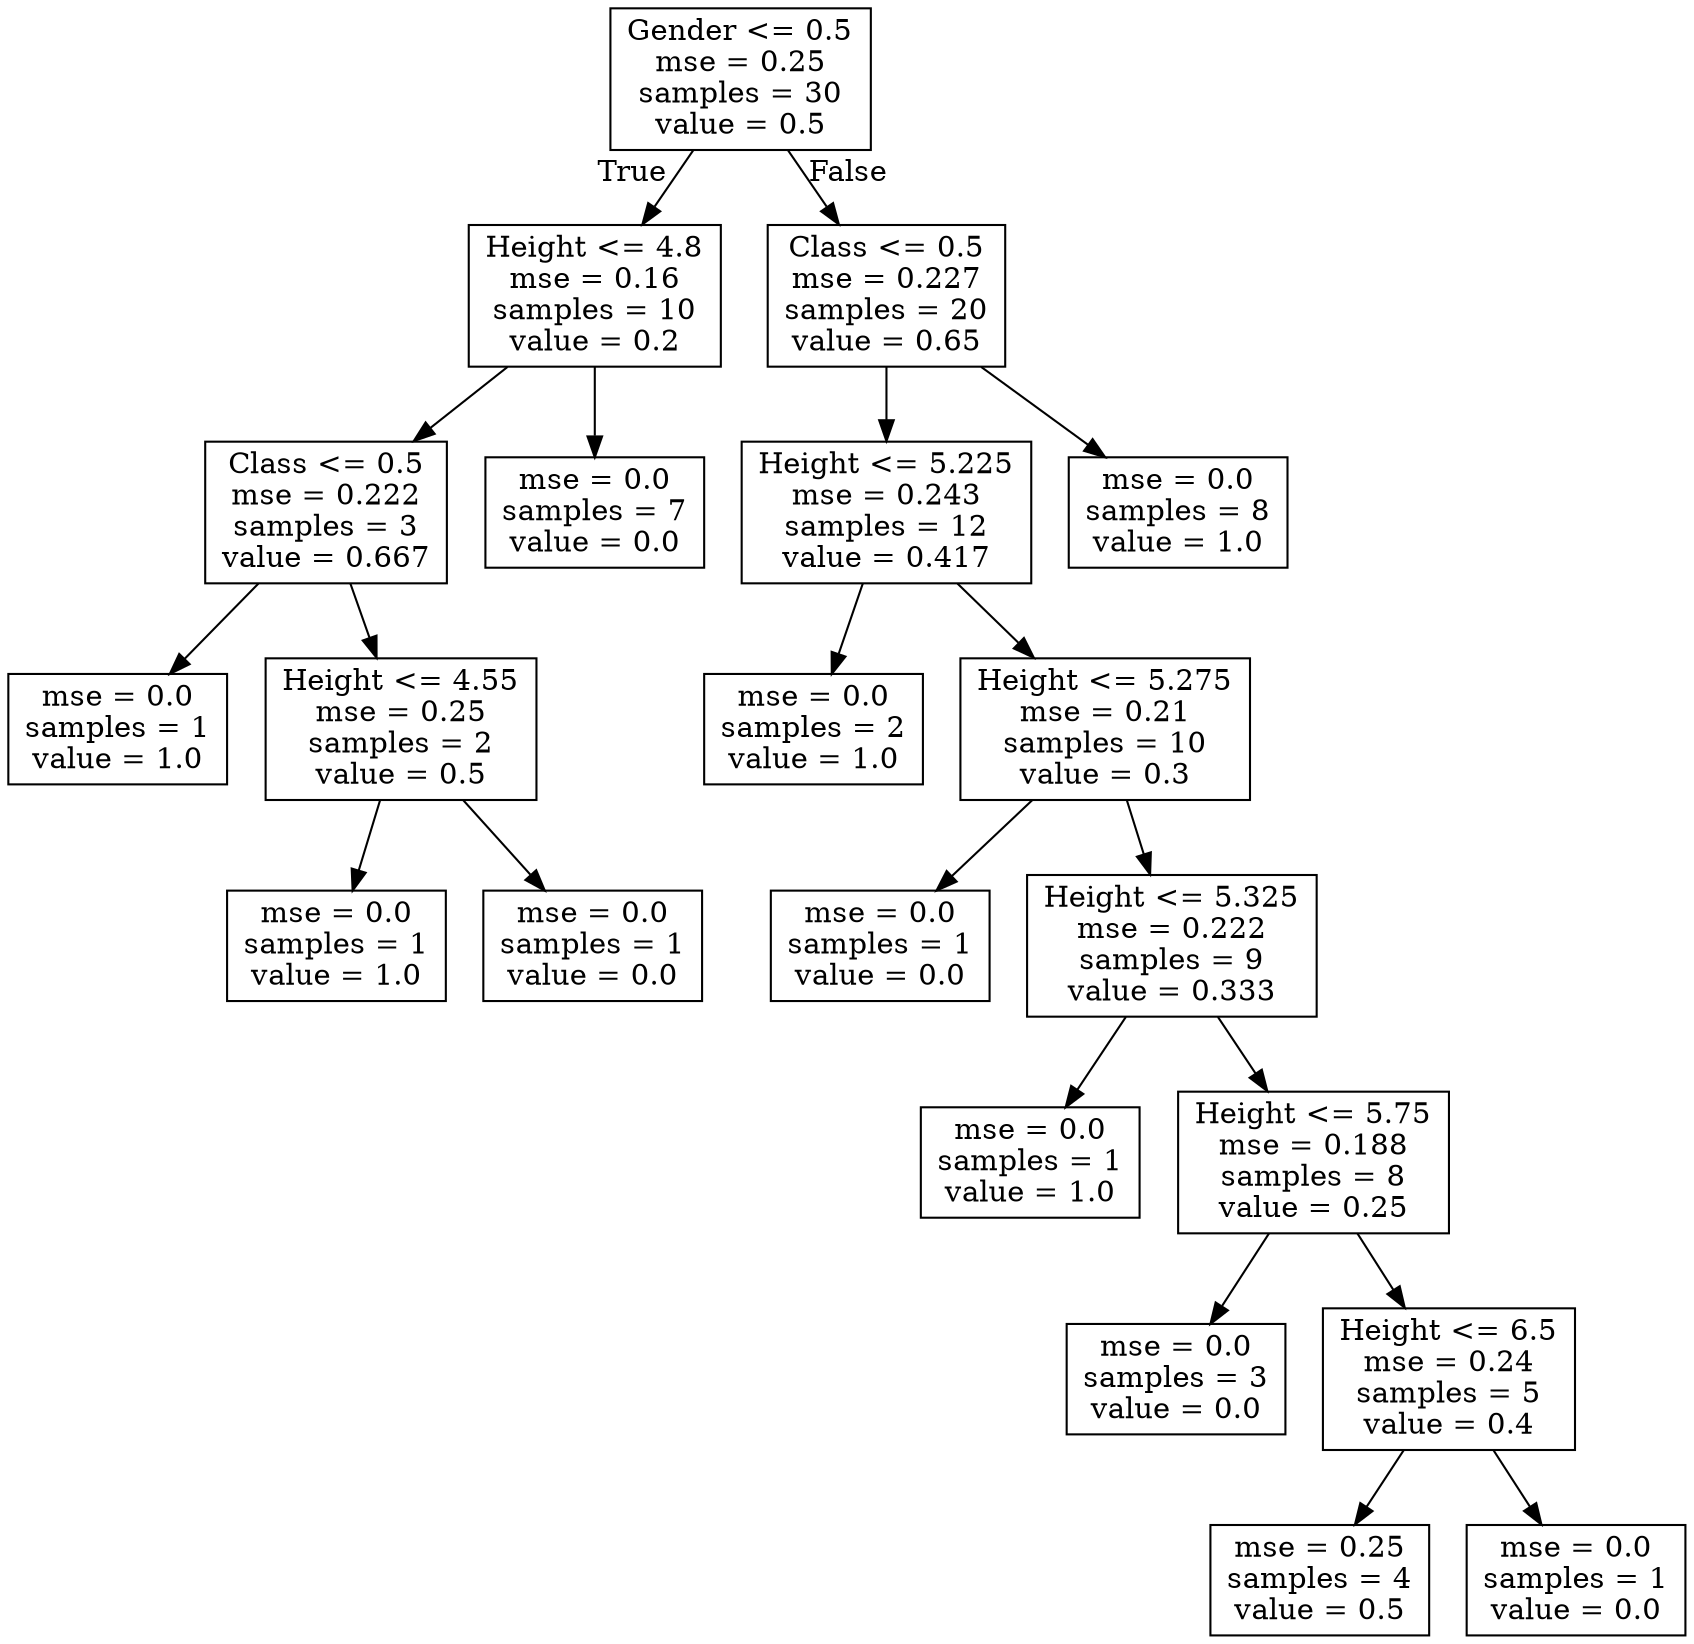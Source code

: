 digraph Tree {
node [shape=box] ;
0 [label="Gender <= 0.5\nmse = 0.25\nsamples = 30\nvalue = 0.5"] ;
1 [label="Height <= 4.8\nmse = 0.16\nsamples = 10\nvalue = 0.2"] ;
0 -> 1 [labeldistance=2.5, labelangle=45, headlabel="True"] ;
2 [label="Class <= 0.5\nmse = 0.222\nsamples = 3\nvalue = 0.667"] ;
1 -> 2 ;
3 [label="mse = 0.0\nsamples = 1\nvalue = 1.0"] ;
2 -> 3 ;
4 [label="Height <= 4.55\nmse = 0.25\nsamples = 2\nvalue = 0.5"] ;
2 -> 4 ;
5 [label="mse = 0.0\nsamples = 1\nvalue = 1.0"] ;
4 -> 5 ;
6 [label="mse = 0.0\nsamples = 1\nvalue = 0.0"] ;
4 -> 6 ;
7 [label="mse = 0.0\nsamples = 7\nvalue = 0.0"] ;
1 -> 7 ;
8 [label="Class <= 0.5\nmse = 0.227\nsamples = 20\nvalue = 0.65"] ;
0 -> 8 [labeldistance=2.5, labelangle=-45, headlabel="False"] ;
9 [label="Height <= 5.225\nmse = 0.243\nsamples = 12\nvalue = 0.417"] ;
8 -> 9 ;
10 [label="mse = 0.0\nsamples = 2\nvalue = 1.0"] ;
9 -> 10 ;
11 [label="Height <= 5.275\nmse = 0.21\nsamples = 10\nvalue = 0.3"] ;
9 -> 11 ;
12 [label="mse = 0.0\nsamples = 1\nvalue = 0.0"] ;
11 -> 12 ;
13 [label="Height <= 5.325\nmse = 0.222\nsamples = 9\nvalue = 0.333"] ;
11 -> 13 ;
14 [label="mse = 0.0\nsamples = 1\nvalue = 1.0"] ;
13 -> 14 ;
15 [label="Height <= 5.75\nmse = 0.188\nsamples = 8\nvalue = 0.25"] ;
13 -> 15 ;
16 [label="mse = 0.0\nsamples = 3\nvalue = 0.0"] ;
15 -> 16 ;
17 [label="Height <= 6.5\nmse = 0.24\nsamples = 5\nvalue = 0.4"] ;
15 -> 17 ;
18 [label="mse = 0.25\nsamples = 4\nvalue = 0.5"] ;
17 -> 18 ;
19 [label="mse = 0.0\nsamples = 1\nvalue = 0.0"] ;
17 -> 19 ;
20 [label="mse = 0.0\nsamples = 8\nvalue = 1.0"] ;
8 -> 20 ;
}